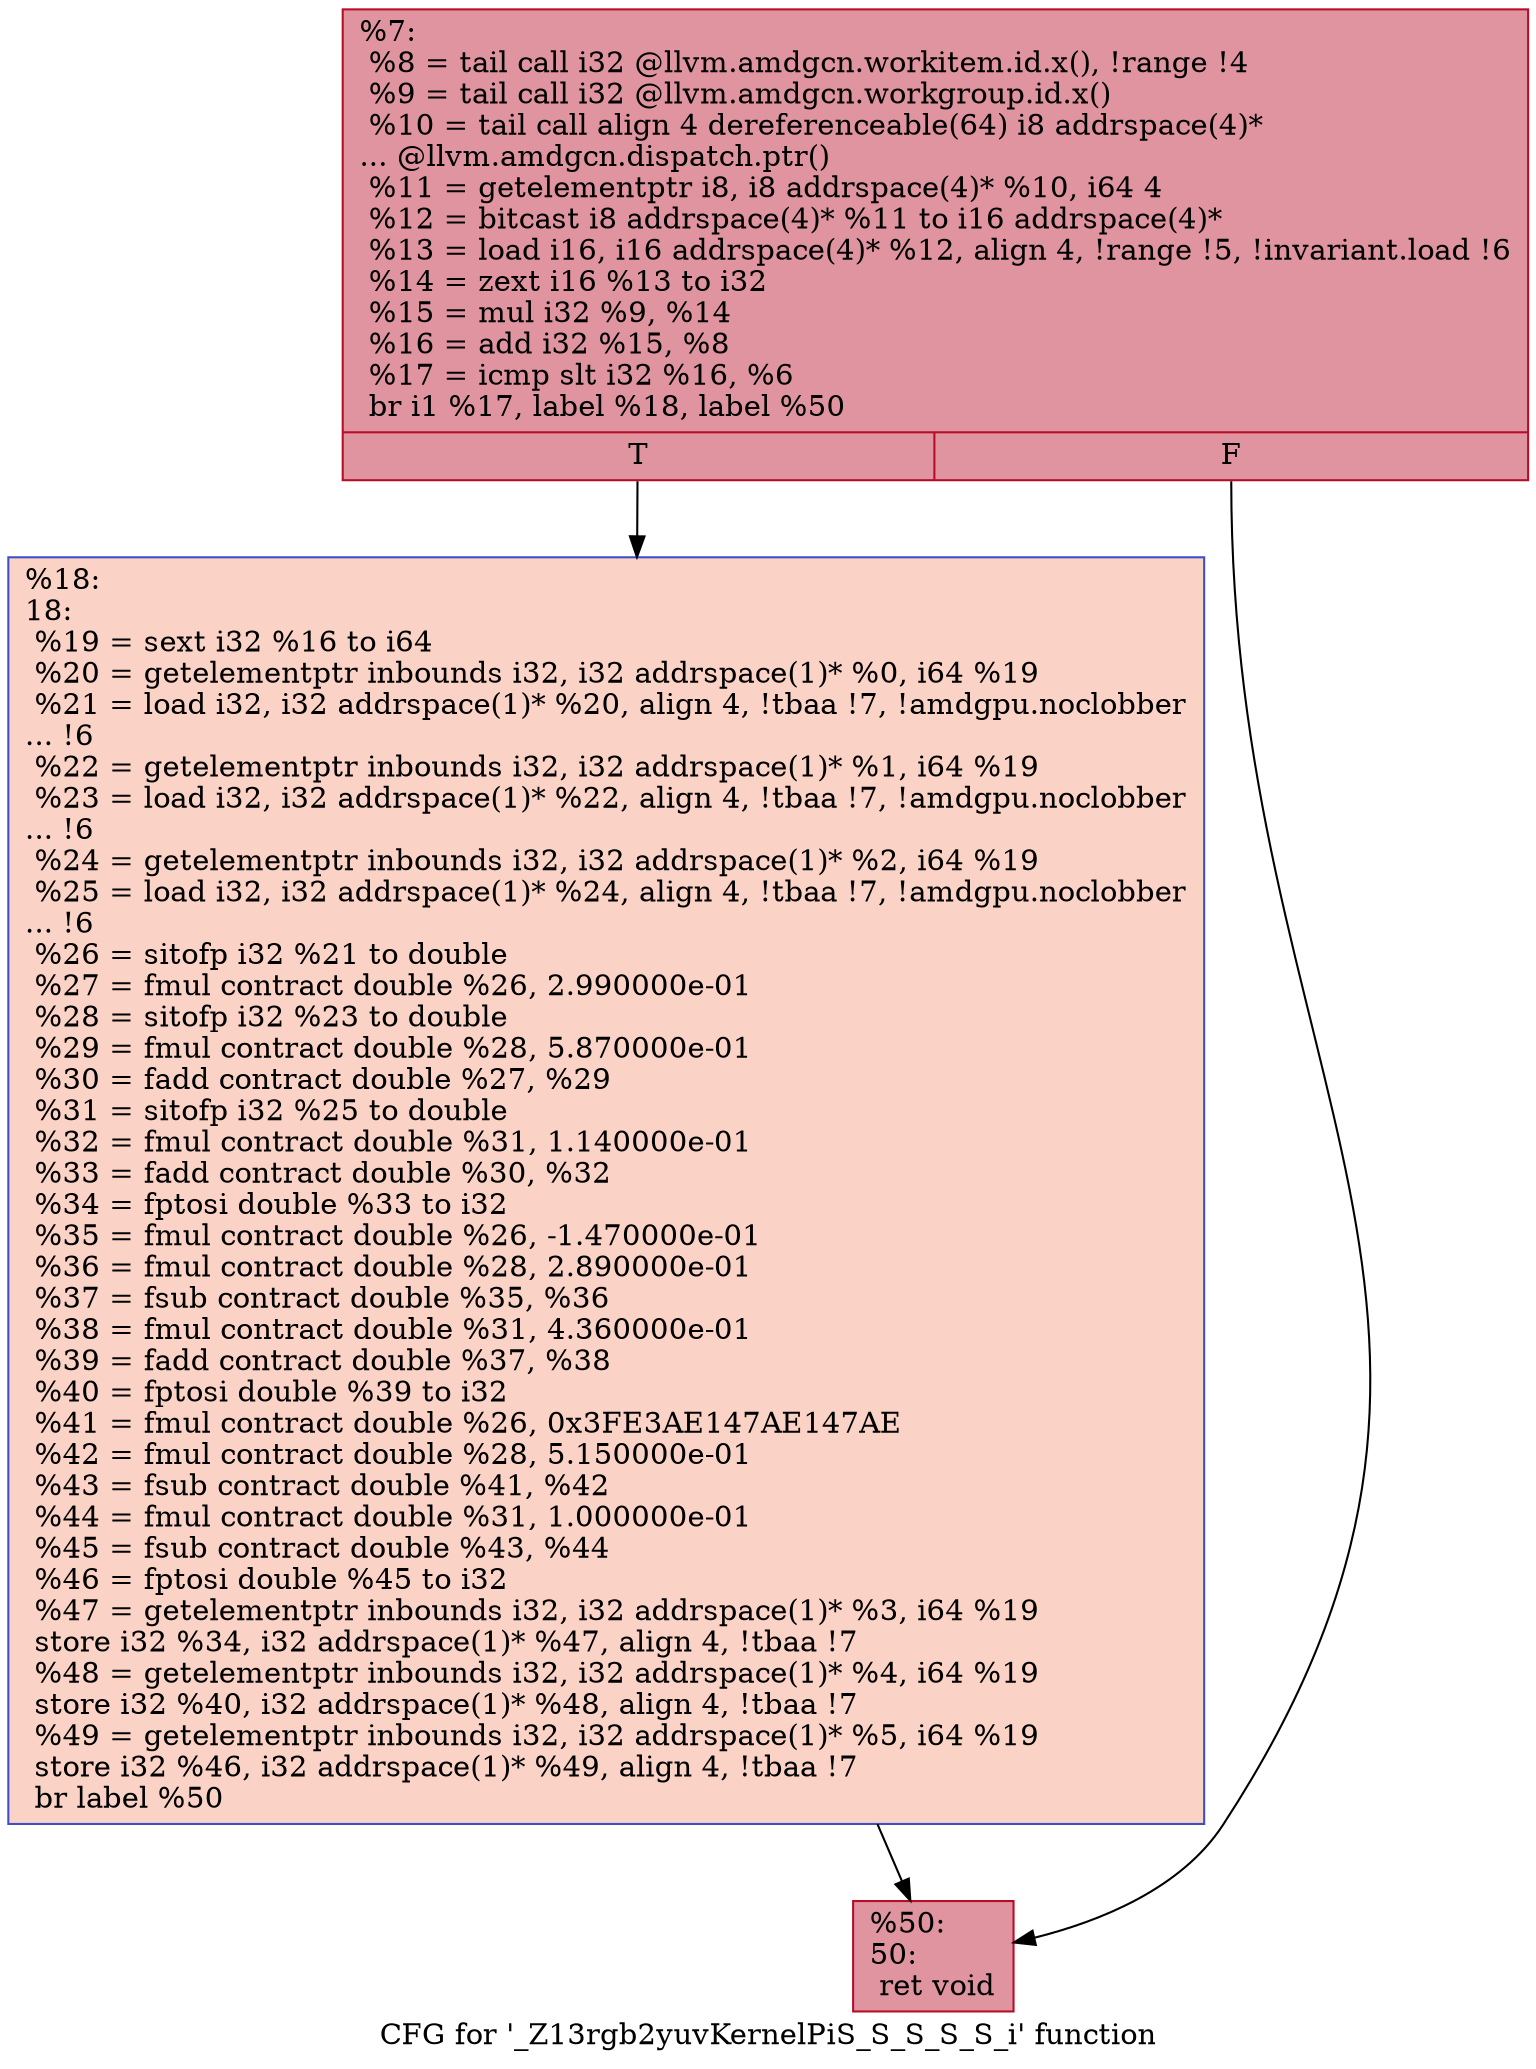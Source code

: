 digraph "CFG for '_Z13rgb2yuvKernelPiS_S_S_S_S_i' function" {
	label="CFG for '_Z13rgb2yuvKernelPiS_S_S_S_S_i' function";

	Node0x543a700 [shape=record,color="#b70d28ff", style=filled, fillcolor="#b70d2870",label="{%7:\l  %8 = tail call i32 @llvm.amdgcn.workitem.id.x(), !range !4\l  %9 = tail call i32 @llvm.amdgcn.workgroup.id.x()\l  %10 = tail call align 4 dereferenceable(64) i8 addrspace(4)*\l... @llvm.amdgcn.dispatch.ptr()\l  %11 = getelementptr i8, i8 addrspace(4)* %10, i64 4\l  %12 = bitcast i8 addrspace(4)* %11 to i16 addrspace(4)*\l  %13 = load i16, i16 addrspace(4)* %12, align 4, !range !5, !invariant.load !6\l  %14 = zext i16 %13 to i32\l  %15 = mul i32 %9, %14\l  %16 = add i32 %15, %8\l  %17 = icmp slt i32 %16, %6\l  br i1 %17, label %18, label %50\l|{<s0>T|<s1>F}}"];
	Node0x543a700:s0 -> Node0x543c630;
	Node0x543a700:s1 -> Node0x543c6c0;
	Node0x543c630 [shape=record,color="#3d50c3ff", style=filled, fillcolor="#f59c7d70",label="{%18:\l18:                                               \l  %19 = sext i32 %16 to i64\l  %20 = getelementptr inbounds i32, i32 addrspace(1)* %0, i64 %19\l  %21 = load i32, i32 addrspace(1)* %20, align 4, !tbaa !7, !amdgpu.noclobber\l... !6\l  %22 = getelementptr inbounds i32, i32 addrspace(1)* %1, i64 %19\l  %23 = load i32, i32 addrspace(1)* %22, align 4, !tbaa !7, !amdgpu.noclobber\l... !6\l  %24 = getelementptr inbounds i32, i32 addrspace(1)* %2, i64 %19\l  %25 = load i32, i32 addrspace(1)* %24, align 4, !tbaa !7, !amdgpu.noclobber\l... !6\l  %26 = sitofp i32 %21 to double\l  %27 = fmul contract double %26, 2.990000e-01\l  %28 = sitofp i32 %23 to double\l  %29 = fmul contract double %28, 5.870000e-01\l  %30 = fadd contract double %27, %29\l  %31 = sitofp i32 %25 to double\l  %32 = fmul contract double %31, 1.140000e-01\l  %33 = fadd contract double %30, %32\l  %34 = fptosi double %33 to i32\l  %35 = fmul contract double %26, -1.470000e-01\l  %36 = fmul contract double %28, 2.890000e-01\l  %37 = fsub contract double %35, %36\l  %38 = fmul contract double %31, 4.360000e-01\l  %39 = fadd contract double %37, %38\l  %40 = fptosi double %39 to i32\l  %41 = fmul contract double %26, 0x3FE3AE147AE147AE\l  %42 = fmul contract double %28, 5.150000e-01\l  %43 = fsub contract double %41, %42\l  %44 = fmul contract double %31, 1.000000e-01\l  %45 = fsub contract double %43, %44\l  %46 = fptosi double %45 to i32\l  %47 = getelementptr inbounds i32, i32 addrspace(1)* %3, i64 %19\l  store i32 %34, i32 addrspace(1)* %47, align 4, !tbaa !7\l  %48 = getelementptr inbounds i32, i32 addrspace(1)* %4, i64 %19\l  store i32 %40, i32 addrspace(1)* %48, align 4, !tbaa !7\l  %49 = getelementptr inbounds i32, i32 addrspace(1)* %5, i64 %19\l  store i32 %46, i32 addrspace(1)* %49, align 4, !tbaa !7\l  br label %50\l}"];
	Node0x543c630 -> Node0x543c6c0;
	Node0x543c6c0 [shape=record,color="#b70d28ff", style=filled, fillcolor="#b70d2870",label="{%50:\l50:                                               \l  ret void\l}"];
}
